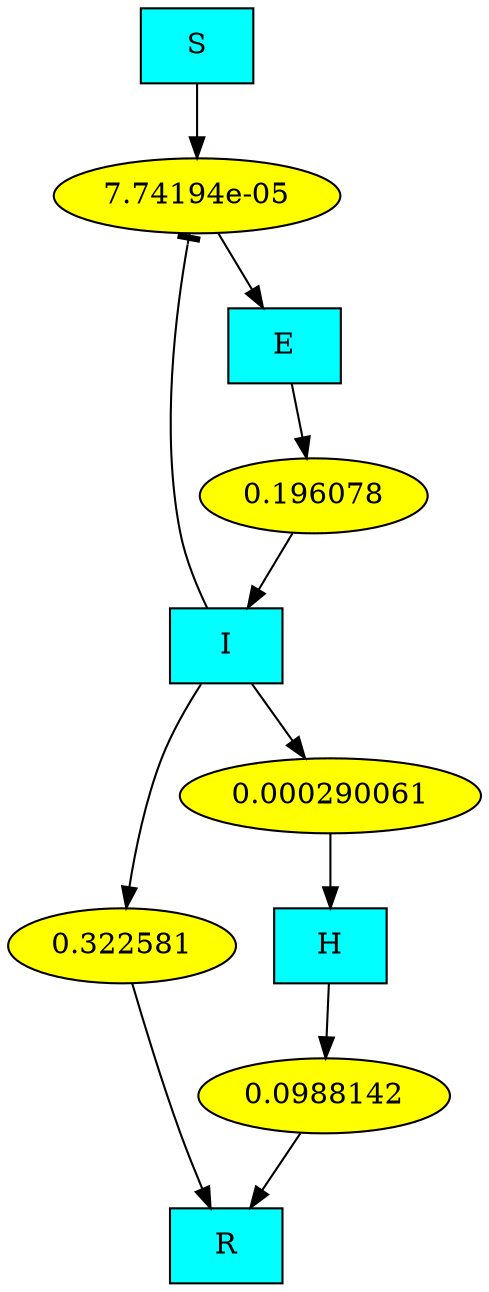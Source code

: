 digraph {
    s0[label="S",shape="box",style="filled",fillcolor="cyan"];
    s1[label="E",shape="box",style="filled",fillcolor="cyan"];
    s2[label="I",shape="box",style="filled",fillcolor="cyan"];
    s3[label="R",shape="box",style="filled",fillcolor="cyan"];
    s4[label="H",shape="box",style="filled",fillcolor="cyan"];
    r0[label="7.74194e-05",shape="oval",style="filled",fillcolor="yellow"];
    s2 -> r0 [arrowhead="tee"];
    s0 -> r0;
    r0 -> s1;
    r1[label="0.196078",shape="oval",style="filled",fillcolor="yellow"];
    s1 -> r1;
    r1 -> s2;
    r2[label="0.322581",shape="oval",style="filled",fillcolor="yellow"];
    s2 -> r2;
    r2 -> s3;
    r3[label="0.000290061",shape="oval",style="filled",fillcolor="yellow"];
    s2 -> r3;
    r3 -> s4;
    r4[label="0.0988142",shape="oval",style="filled",fillcolor="yellow"];
    s4 -> r4;
    r4 -> s3;
}